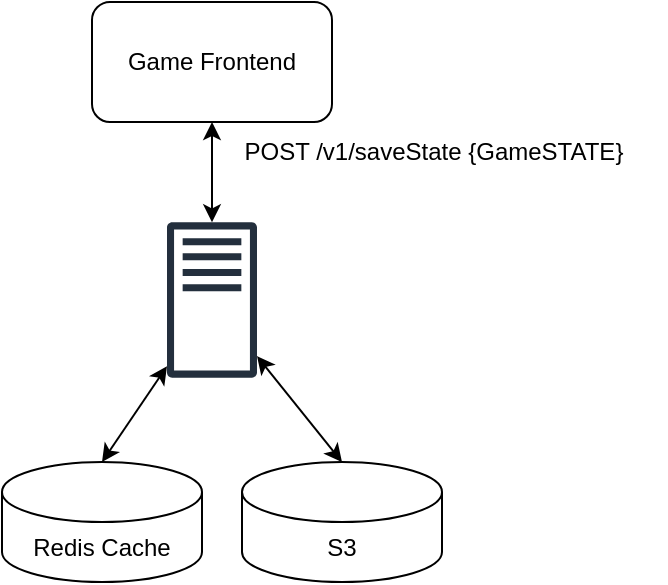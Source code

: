 <mxfile version="16.0.0" type="github">
  <diagram id="GyPvnR4izYymWSrDwyUq" name="Page-1">
    <mxGraphModel dx="1234" dy="755" grid="1" gridSize="10" guides="1" tooltips="1" connect="1" arrows="1" fold="1" page="1" pageScale="1" pageWidth="850" pageHeight="1100" math="0" shadow="0">
      <root>
        <mxCell id="0" />
        <mxCell id="1" parent="0" />
        <mxCell id="lSJVD1o7w-jPNmSxTR71-3" value="" style="sketch=0;outlineConnect=0;fontColor=#232F3E;gradientColor=none;fillColor=#232F3D;strokeColor=none;dashed=0;verticalLabelPosition=bottom;verticalAlign=top;align=center;html=1;fontSize=12;fontStyle=0;aspect=fixed;pointerEvents=1;shape=mxgraph.aws4.traditional_server;" vertex="1" parent="1">
          <mxGeometry x="202.5" y="270" width="45" height="78" as="geometry" />
        </mxCell>
        <mxCell id="lSJVD1o7w-jPNmSxTR71-4" value="Game Frontend" style="rounded=1;whiteSpace=wrap;html=1;" vertex="1" parent="1">
          <mxGeometry x="165" y="160" width="120" height="60" as="geometry" />
        </mxCell>
        <mxCell id="lSJVD1o7w-jPNmSxTR71-9" value="POST /v1/saveState {GameSTATE}" style="text;html=1;strokeColor=none;fillColor=none;align=center;verticalAlign=middle;whiteSpace=wrap;rounded=0;" vertex="1" parent="1">
          <mxGeometry x="220" y="220" width="232" height="30" as="geometry" />
        </mxCell>
        <mxCell id="lSJVD1o7w-jPNmSxTR71-11" value="" style="endArrow=classic;startArrow=classic;html=1;rounded=0;entryX=0.5;entryY=1;entryDx=0;entryDy=0;" edge="1" parent="1" source="lSJVD1o7w-jPNmSxTR71-3" target="lSJVD1o7w-jPNmSxTR71-4">
          <mxGeometry width="50" height="50" relative="1" as="geometry">
            <mxPoint x="180" y="250" as="sourcePoint" />
            <mxPoint x="230" y="200" as="targetPoint" />
          </mxGeometry>
        </mxCell>
        <mxCell id="lSJVD1o7w-jPNmSxTR71-12" value="Redis Cache&lt;br&gt;" style="shape=cylinder3;whiteSpace=wrap;html=1;boundedLbl=1;backgroundOutline=1;size=15;" vertex="1" parent="1">
          <mxGeometry x="120" y="390" width="100" height="60" as="geometry" />
        </mxCell>
        <mxCell id="lSJVD1o7w-jPNmSxTR71-13" value="S3" style="shape=cylinder3;whiteSpace=wrap;html=1;boundedLbl=1;backgroundOutline=1;size=15;" vertex="1" parent="1">
          <mxGeometry x="240" y="390" width="100" height="60" as="geometry" />
        </mxCell>
        <mxCell id="lSJVD1o7w-jPNmSxTR71-14" value="" style="endArrow=classic;startArrow=classic;html=1;rounded=0;exitX=0.5;exitY=0;exitDx=0;exitDy=0;exitPerimeter=0;" edge="1" parent="1" source="lSJVD1o7w-jPNmSxTR71-12" target="lSJVD1o7w-jPNmSxTR71-3">
          <mxGeometry width="50" height="50" relative="1" as="geometry">
            <mxPoint x="130" y="380" as="sourcePoint" />
            <mxPoint x="180" y="330" as="targetPoint" />
          </mxGeometry>
        </mxCell>
        <mxCell id="lSJVD1o7w-jPNmSxTR71-15" value="" style="endArrow=classic;startArrow=classic;html=1;rounded=0;exitX=0.5;exitY=0;exitDx=0;exitDy=0;exitPerimeter=0;" edge="1" parent="1" source="lSJVD1o7w-jPNmSxTR71-13" target="lSJVD1o7w-jPNmSxTR71-3">
          <mxGeometry width="50" height="50" relative="1" as="geometry">
            <mxPoint x="171" y="395.02" as="sourcePoint" />
            <mxPoint x="212.5" y="345.726" as="targetPoint" />
          </mxGeometry>
        </mxCell>
      </root>
    </mxGraphModel>
  </diagram>
</mxfile>
